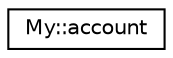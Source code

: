digraph "Graphical Class Hierarchy"
{
  edge [fontname="Helvetica",fontsize="10",labelfontname="Helvetica",labelfontsize="10"];
  node [fontname="Helvetica",fontsize="10",shape=record];
  rankdir="LR";
  Node0 [label="My::account",height=0.2,width=0.4,color="black", fillcolor="white", style="filled",URL="$classMy_1_1account.html",tooltip="Class which contains information about users (id, name, surname) and creates a new account..."];
}
